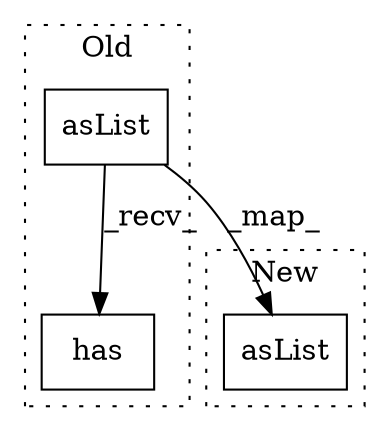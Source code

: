 digraph G {
subgraph cluster0 {
1 [label="asList" a="32" s="10429" l="8" shape="box"];
3 [label="has" a="32" s="10438" l="5" shape="box"];
label = "Old";
style="dotted";
}
subgraph cluster1 {
2 [label="asList" a="32" s="10510" l="8" shape="box"];
label = "New";
style="dotted";
}
1 -> 3 [label="_recv_"];
1 -> 2 [label="_map_"];
}